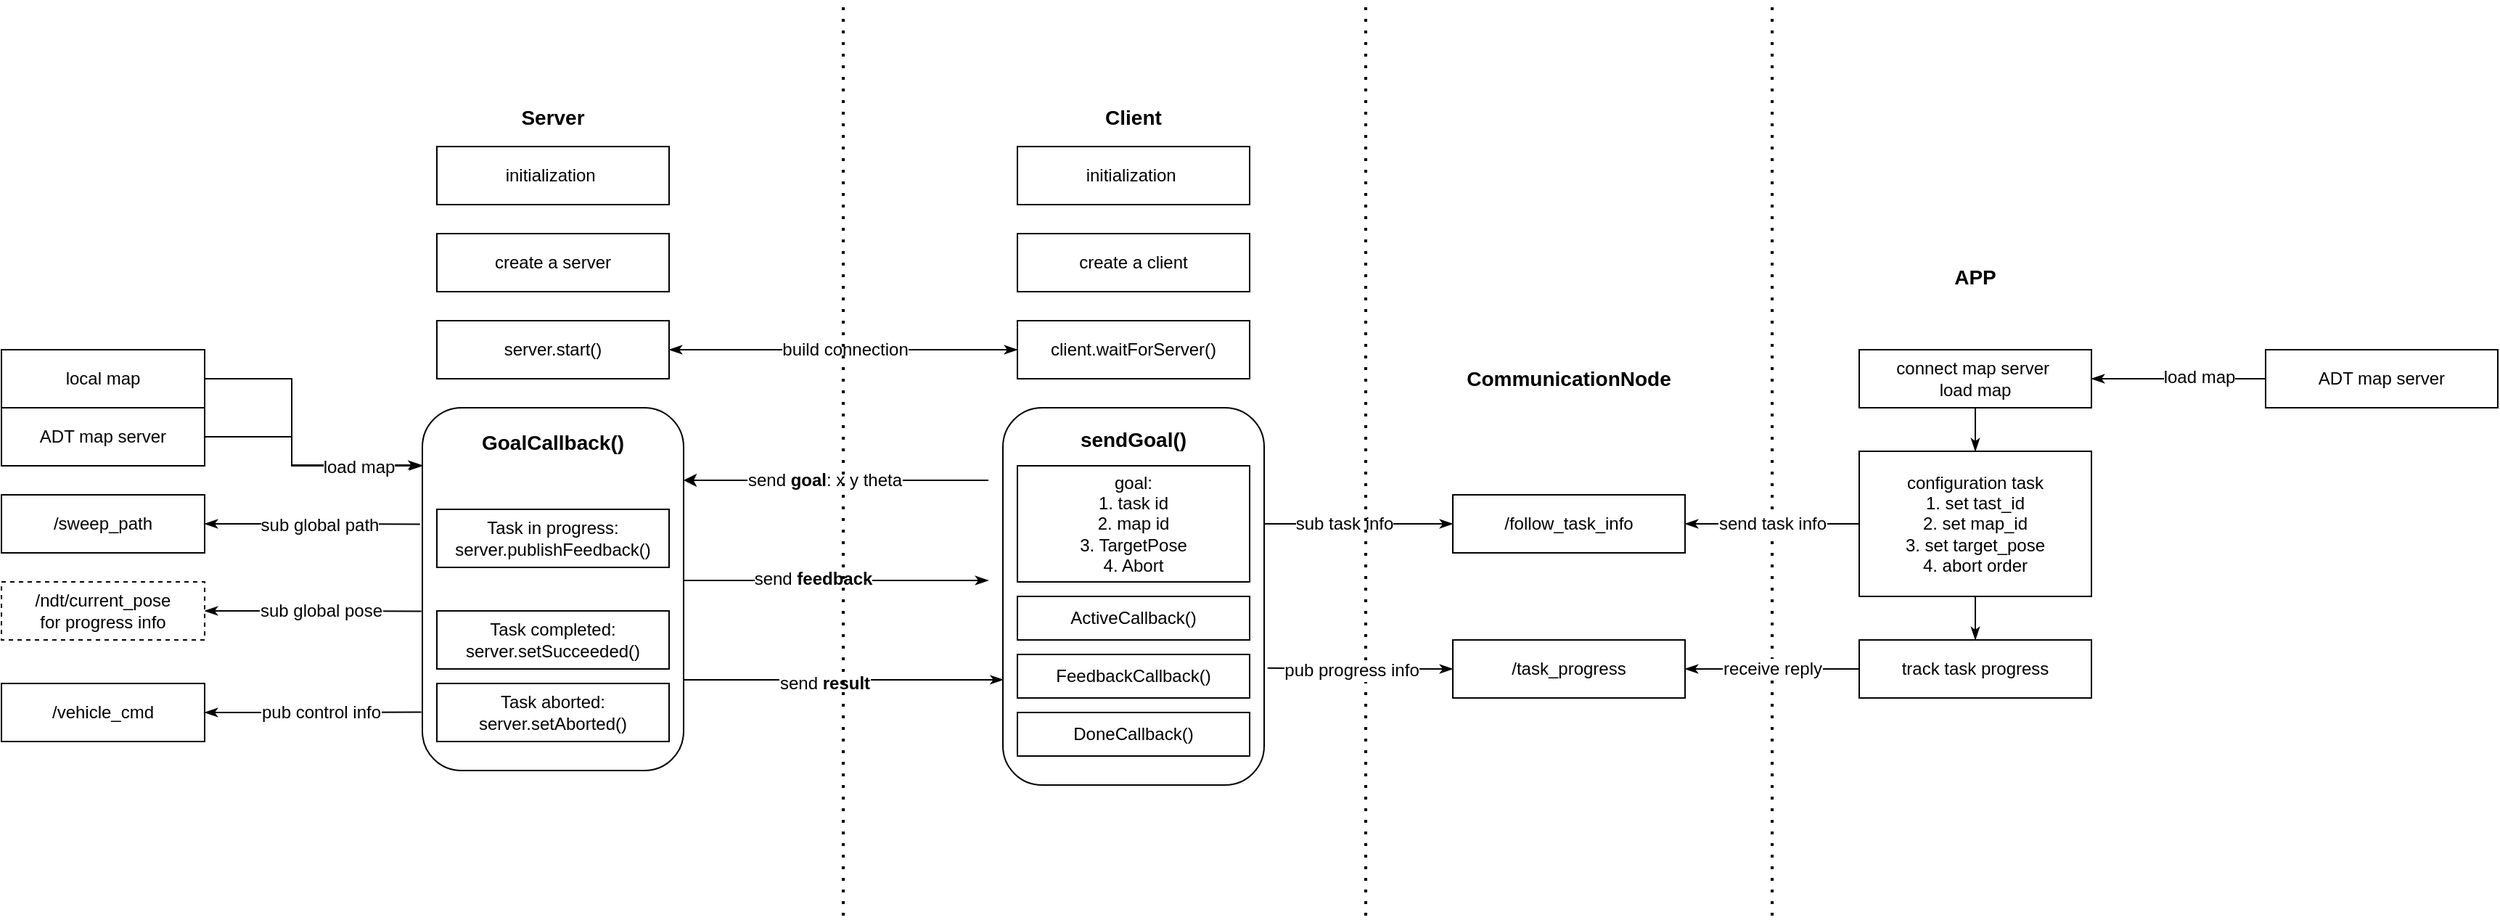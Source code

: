 <mxfile version="14.7.3" type="github">
  <diagram id="2YkALZLfMIR4Kuwv7n4X" name="Page-1">
    <mxGraphModel dx="1390" dy="1020" grid="1" gridSize="10" guides="1" tooltips="1" connect="1" arrows="1" fold="1" page="0" pageScale="1" pageWidth="827" pageHeight="1169" math="0" shadow="0">
      <root>
        <mxCell id="0" />
        <mxCell id="1" parent="0" />
        <mxCell id="9j_dZQjuh-3zN6oxzRRZ-53" value="&lt;div&gt;&lt;b style=&quot;font-size: 14px&quot;&gt;sendGoal()&lt;/b&gt;&lt;/div&gt;&lt;div&gt;&lt;b style=&quot;font-size: 14px&quot;&gt;&lt;br&gt;&lt;/b&gt;&lt;/div&gt;&lt;div&gt;&lt;b style=&quot;font-size: 14px&quot;&gt;&lt;br&gt;&lt;/b&gt;&lt;/div&gt;&lt;div&gt;&lt;b style=&quot;font-size: 14px&quot;&gt;&lt;br&gt;&lt;/b&gt;&lt;/div&gt;&lt;div&gt;&lt;b style=&quot;font-size: 14px&quot;&gt;&lt;br&gt;&lt;/b&gt;&lt;/div&gt;&lt;div&gt;&lt;b style=&quot;font-size: 14px&quot;&gt;&lt;br&gt;&lt;/b&gt;&lt;/div&gt;&lt;div&gt;&lt;b style=&quot;font-size: 14px&quot;&gt;&lt;br&gt;&lt;/b&gt;&lt;/div&gt;&lt;div&gt;&lt;b style=&quot;font-size: 14px&quot;&gt;&lt;br&gt;&lt;/b&gt;&lt;/div&gt;&lt;div&gt;&lt;b style=&quot;font-size: 14px&quot;&gt;&lt;br&gt;&lt;/b&gt;&lt;/div&gt;&lt;div&gt;&lt;b style=&quot;font-size: 14px&quot;&gt;&lt;br&gt;&lt;/b&gt;&lt;/div&gt;&lt;div&gt;&lt;b style=&quot;font-size: 14px&quot;&gt;&lt;br&gt;&lt;/b&gt;&lt;/div&gt;&lt;div&gt;&lt;b style=&quot;font-size: 14px&quot;&gt;&lt;br&gt;&lt;/b&gt;&lt;/div&gt;&lt;div&gt;&lt;b style=&quot;font-size: 14px&quot;&gt;&lt;br&gt;&lt;/b&gt;&lt;/div&gt;&lt;div&gt;&lt;br&gt;&lt;/div&gt;" style="rounded=1;whiteSpace=wrap;html=1;fontSize=12;align=center;" vertex="1" parent="1">
          <mxGeometry x="390" y="280" width="180" height="260" as="geometry" />
        </mxCell>
        <mxCell id="9j_dZQjuh-3zN6oxzRRZ-54" style="edgeStyle=orthogonalEdgeStyle;rounded=0;orthogonalLoop=1;jettySize=auto;html=1;exitX=1;exitY=0.75;exitDx=0;exitDy=0;entryX=0.002;entryY=0.721;entryDx=0;entryDy=0;entryPerimeter=0;fontSize=12;startArrow=none;startFill=0;endArrow=classicThin;endFill=1;" edge="1" parent="1" source="9j_dZQjuh-3zN6oxzRRZ-51" target="9j_dZQjuh-3zN6oxzRRZ-53">
          <mxGeometry relative="1" as="geometry" />
        </mxCell>
        <mxCell id="9j_dZQjuh-3zN6oxzRRZ-55" value="send &lt;b&gt;result&lt;/b&gt;" style="edgeLabel;html=1;align=center;verticalAlign=middle;resizable=0;points=[];fontSize=12;" vertex="1" connectable="0" parent="9j_dZQjuh-3zN6oxzRRZ-54">
          <mxGeometry x="-0.122" y="-2" relative="1" as="geometry">
            <mxPoint as="offset" />
          </mxGeometry>
        </mxCell>
        <mxCell id="9j_dZQjuh-3zN6oxzRRZ-51" value="&lt;font style=&quot;font-size: 14px&quot;&gt;&lt;b&gt;GoalCallback()&lt;br&gt;&lt;br&gt;&lt;br&gt;&lt;br&gt;&lt;br&gt;&lt;br&gt;&lt;br&gt;&lt;br&gt;&lt;br&gt;&lt;br&gt;&lt;br&gt;&lt;br&gt;&lt;br&gt;&lt;/b&gt;&lt;/font&gt;" style="rounded=1;whiteSpace=wrap;html=1;fontSize=12;" vertex="1" parent="1">
          <mxGeometry x="-10" y="280" width="180" height="250" as="geometry" />
        </mxCell>
        <mxCell id="9j_dZQjuh-3zN6oxzRRZ-5" value="&lt;font style=&quot;font-size: 14px&quot;&gt;&lt;b&gt;Server&lt;/b&gt;&lt;/font&gt;" style="text;html=1;strokeColor=none;fillColor=none;align=center;verticalAlign=middle;whiteSpace=wrap;rounded=0;" vertex="1" parent="1">
          <mxGeometry y="60" width="160" height="40" as="geometry" />
        </mxCell>
        <mxCell id="9j_dZQjuh-3zN6oxzRRZ-6" value="&lt;font style=&quot;font-size: 14px&quot;&gt;&lt;b&gt;Client&lt;/b&gt;&lt;/font&gt;" style="text;html=1;strokeColor=none;fillColor=none;align=center;verticalAlign=middle;whiteSpace=wrap;rounded=0;" vertex="1" parent="1">
          <mxGeometry x="400" y="60" width="160" height="40" as="geometry" />
        </mxCell>
        <mxCell id="9j_dZQjuh-3zN6oxzRRZ-25" value="" style="endArrow=classic;html=1;" edge="1" parent="1">
          <mxGeometry width="50" height="50" relative="1" as="geometry">
            <mxPoint x="380" y="330" as="sourcePoint" />
            <mxPoint x="170" y="330" as="targetPoint" />
          </mxGeometry>
        </mxCell>
        <mxCell id="9j_dZQjuh-3zN6oxzRRZ-26" value="send &lt;b&gt;goal&lt;/b&gt;: x y theta" style="edgeLabel;html=1;align=center;verticalAlign=middle;resizable=0;points=[];fontSize=12;" vertex="1" connectable="0" parent="9j_dZQjuh-3zN6oxzRRZ-25">
          <mxGeometry x="-0.305" relative="1" as="geometry">
            <mxPoint x="-40" as="offset" />
          </mxGeometry>
        </mxCell>
        <mxCell id="9j_dZQjuh-3zN6oxzRRZ-28" value="initialization&amp;nbsp;" style="rounded=0;whiteSpace=wrap;html=1;" vertex="1" parent="1">
          <mxGeometry x="400" y="100" width="160" height="40" as="geometry" />
        </mxCell>
        <mxCell id="9j_dZQjuh-3zN6oxzRRZ-29" value="create a client" style="rounded=0;whiteSpace=wrap;html=1;" vertex="1" parent="1">
          <mxGeometry x="400" y="160" width="160" height="40" as="geometry" />
        </mxCell>
        <mxCell id="9j_dZQjuh-3zN6oxzRRZ-30" value="client.waitForServer()" style="rounded=0;whiteSpace=wrap;html=1;" vertex="1" parent="1">
          <mxGeometry x="400" y="220" width="160" height="40" as="geometry" />
        </mxCell>
        <mxCell id="9j_dZQjuh-3zN6oxzRRZ-31" value="initialization&amp;nbsp;" style="rounded=0;whiteSpace=wrap;html=1;" vertex="1" parent="1">
          <mxGeometry y="100" width="160" height="40" as="geometry" />
        </mxCell>
        <mxCell id="9j_dZQjuh-3zN6oxzRRZ-32" value="create a server" style="rounded=0;whiteSpace=wrap;html=1;" vertex="1" parent="1">
          <mxGeometry y="160" width="160" height="40" as="geometry" />
        </mxCell>
        <mxCell id="9j_dZQjuh-3zN6oxzRRZ-34" style="edgeStyle=orthogonalEdgeStyle;rounded=0;orthogonalLoop=1;jettySize=auto;html=1;exitX=1;exitY=0.5;exitDx=0;exitDy=0;entryX=0;entryY=0.5;entryDx=0;entryDy=0;startArrow=classicThin;startFill=1;endArrow=classicThin;endFill=1;" edge="1" parent="1" source="9j_dZQjuh-3zN6oxzRRZ-33" target="9j_dZQjuh-3zN6oxzRRZ-30">
          <mxGeometry relative="1" as="geometry" />
        </mxCell>
        <mxCell id="9j_dZQjuh-3zN6oxzRRZ-37" value="build connection" style="edgeLabel;html=1;align=center;verticalAlign=middle;resizable=0;points=[];fontSize=12;" vertex="1" connectable="0" parent="9j_dZQjuh-3zN6oxzRRZ-34">
          <mxGeometry x="0.087" y="-2" relative="1" as="geometry">
            <mxPoint x="-10" y="-2" as="offset" />
          </mxGeometry>
        </mxCell>
        <mxCell id="9j_dZQjuh-3zN6oxzRRZ-33" value="server.start()" style="rounded=0;whiteSpace=wrap;html=1;" vertex="1" parent="1">
          <mxGeometry y="220" width="160" height="40" as="geometry" />
        </mxCell>
        <mxCell id="9j_dZQjuh-3zN6oxzRRZ-39" style="edgeStyle=orthogonalEdgeStyle;rounded=0;orthogonalLoop=1;jettySize=auto;html=1;exitX=0;exitY=0.5;exitDx=0;exitDy=0;startArrow=classicThin;startFill=1;endArrow=none;endFill=0;" edge="1" parent="1" source="9j_dZQjuh-3zN6oxzRRZ-38">
          <mxGeometry relative="1" as="geometry">
            <mxPoint x="570" y="330" as="targetPoint" />
            <Array as="points">
              <mxPoint x="700" y="360" />
              <mxPoint x="570" y="360" />
            </Array>
          </mxGeometry>
        </mxCell>
        <mxCell id="9j_dZQjuh-3zN6oxzRRZ-40" value="sub task info" style="edgeLabel;html=1;align=center;verticalAlign=middle;resizable=0;points=[];fontSize=12;" vertex="1" connectable="0" parent="9j_dZQjuh-3zN6oxzRRZ-39">
          <mxGeometry x="-0.207" y="3" relative="1" as="geometry">
            <mxPoint x="-12" y="-3" as="offset" />
          </mxGeometry>
        </mxCell>
        <mxCell id="9j_dZQjuh-3zN6oxzRRZ-38" value="/follow_task_info" style="rounded=0;whiteSpace=wrap;html=1;" vertex="1" parent="1">
          <mxGeometry x="700" y="340" width="160" height="40" as="geometry" />
        </mxCell>
        <mxCell id="9j_dZQjuh-3zN6oxzRRZ-43" value="goal:&lt;br&gt;1. task id&lt;br&gt;2. map id&lt;br&gt;3. TargetPose&lt;br&gt;4. Abort" style="rounded=0;whiteSpace=wrap;html=1;" vertex="1" parent="1">
          <mxGeometry x="400" y="320" width="160" height="80" as="geometry" />
        </mxCell>
        <mxCell id="9j_dZQjuh-3zN6oxzRRZ-46" style="edgeStyle=orthogonalEdgeStyle;rounded=0;orthogonalLoop=1;jettySize=auto;html=1;startArrow=none;startFill=0;endArrow=classicThin;endFill=1;" edge="1" parent="1">
          <mxGeometry relative="1" as="geometry">
            <mxPoint x="170" y="399" as="sourcePoint" />
            <mxPoint x="380" y="399" as="targetPoint" />
          </mxGeometry>
        </mxCell>
        <mxCell id="9j_dZQjuh-3zN6oxzRRZ-50" value="send &lt;b&gt;feedback&lt;/b&gt;" style="edgeLabel;html=1;align=center;verticalAlign=middle;resizable=0;points=[];fontSize=12;" vertex="1" connectable="0" parent="9j_dZQjuh-3zN6oxzRRZ-46">
          <mxGeometry x="-0.155" y="1" relative="1" as="geometry">
            <mxPoint as="offset" />
          </mxGeometry>
        </mxCell>
        <mxCell id="9j_dZQjuh-3zN6oxzRRZ-45" value="Task in progress:&lt;br&gt;server.publishFeedback()" style="rounded=0;whiteSpace=wrap;html=1;" vertex="1" parent="1">
          <mxGeometry y="350" width="160" height="40" as="geometry" />
        </mxCell>
        <mxCell id="9j_dZQjuh-3zN6oxzRRZ-47" value="Task completed:&lt;br&gt;server.setSucceeded()" style="rounded=0;whiteSpace=wrap;html=1;" vertex="1" parent="1">
          <mxGeometry y="420" width="160" height="40" as="geometry" />
        </mxCell>
        <mxCell id="9j_dZQjuh-3zN6oxzRRZ-48" value="Task aborted:&lt;br&gt;server.setAborted()" style="rounded=0;whiteSpace=wrap;html=1;" vertex="1" parent="1">
          <mxGeometry y="470" width="160" height="40" as="geometry" />
        </mxCell>
        <mxCell id="9j_dZQjuh-3zN6oxzRRZ-56" value="FeedbackCallback()" style="rounded=0;whiteSpace=wrap;html=1;" vertex="1" parent="1">
          <mxGeometry x="400" y="450" width="160" height="30" as="geometry" />
        </mxCell>
        <mxCell id="9j_dZQjuh-3zN6oxzRRZ-57" value="ActiveCallback()" style="rounded=0;whiteSpace=wrap;html=1;" vertex="1" parent="1">
          <mxGeometry x="400" y="410" width="160" height="30" as="geometry" />
        </mxCell>
        <mxCell id="9j_dZQjuh-3zN6oxzRRZ-58" value="DoneCallback()" style="rounded=0;whiteSpace=wrap;html=1;" vertex="1" parent="1">
          <mxGeometry x="400" y="490" width="160" height="30" as="geometry" />
        </mxCell>
        <mxCell id="9j_dZQjuh-3zN6oxzRRZ-59" value="" style="endArrow=none;dashed=1;html=1;dashPattern=1 3;strokeWidth=2;fontSize=12;" edge="1" parent="1">
          <mxGeometry width="50" height="50" relative="1" as="geometry">
            <mxPoint x="280" y="630" as="sourcePoint" />
            <mxPoint x="280" as="targetPoint" />
          </mxGeometry>
        </mxCell>
        <mxCell id="9j_dZQjuh-3zN6oxzRRZ-65" style="edgeStyle=orthogonalEdgeStyle;rounded=0;orthogonalLoop=1;jettySize=auto;html=1;exitX=1;exitY=0.5;exitDx=0;exitDy=0;entryX=-0.009;entryY=0.321;entryDx=0;entryDy=0;entryPerimeter=0;fontSize=12;startArrow=classicThin;startFill=1;endArrow=none;endFill=0;" edge="1" parent="1" source="9j_dZQjuh-3zN6oxzRRZ-63" target="9j_dZQjuh-3zN6oxzRRZ-51">
          <mxGeometry relative="1" as="geometry" />
        </mxCell>
        <mxCell id="9j_dZQjuh-3zN6oxzRRZ-66" value="sub global path" style="edgeLabel;html=1;align=center;verticalAlign=middle;resizable=0;points=[];fontSize=12;" vertex="1" connectable="0" parent="9j_dZQjuh-3zN6oxzRRZ-65">
          <mxGeometry x="0.192" y="1" relative="1" as="geometry">
            <mxPoint x="-9" y="1" as="offset" />
          </mxGeometry>
        </mxCell>
        <mxCell id="9j_dZQjuh-3zN6oxzRRZ-63" value="/sweep_path" style="rounded=0;whiteSpace=wrap;html=1;" vertex="1" parent="1">
          <mxGeometry x="-300" y="340" width="140" height="40" as="geometry" />
        </mxCell>
        <mxCell id="9j_dZQjuh-3zN6oxzRRZ-67" style="edgeStyle=orthogonalEdgeStyle;rounded=0;orthogonalLoop=1;jettySize=auto;html=1;exitX=1;exitY=0.5;exitDx=0;exitDy=0;entryX=-0.004;entryY=0.561;entryDx=0;entryDy=0;entryPerimeter=0;fontSize=12;startArrow=classicThin;startFill=1;endArrow=none;endFill=0;" edge="1" parent="1" source="9j_dZQjuh-3zN6oxzRRZ-64" target="9j_dZQjuh-3zN6oxzRRZ-51">
          <mxGeometry relative="1" as="geometry" />
        </mxCell>
        <mxCell id="9j_dZQjuh-3zN6oxzRRZ-68" value="sub global pose" style="edgeLabel;html=1;align=center;verticalAlign=middle;resizable=0;points=[];fontSize=12;" vertex="1" connectable="0" parent="9j_dZQjuh-3zN6oxzRRZ-67">
          <mxGeometry x="-0.342" y="1" relative="1" as="geometry">
            <mxPoint x="31" y="1" as="offset" />
          </mxGeometry>
        </mxCell>
        <mxCell id="9j_dZQjuh-3zN6oxzRRZ-64" value="/ndt/current_pose&lt;br&gt;for progress info" style="rounded=0;whiteSpace=wrap;html=1;dashed=1;" vertex="1" parent="1">
          <mxGeometry x="-300" y="400" width="140" height="40" as="geometry" />
        </mxCell>
        <mxCell id="9j_dZQjuh-3zN6oxzRRZ-71" style="edgeStyle=orthogonalEdgeStyle;rounded=0;orthogonalLoop=1;jettySize=auto;html=1;exitX=1;exitY=0.5;exitDx=0;exitDy=0;entryX=-0.004;entryY=0.839;entryDx=0;entryDy=0;entryPerimeter=0;fontSize=12;startArrow=classicThin;startFill=1;endArrow=none;endFill=0;" edge="1" parent="1" source="9j_dZQjuh-3zN6oxzRRZ-70" target="9j_dZQjuh-3zN6oxzRRZ-51">
          <mxGeometry relative="1" as="geometry" />
        </mxCell>
        <mxCell id="9j_dZQjuh-3zN6oxzRRZ-72" value="pub control info" style="edgeLabel;html=1;align=center;verticalAlign=middle;resizable=0;points=[];fontSize=12;" vertex="1" connectable="0" parent="9j_dZQjuh-3zN6oxzRRZ-71">
          <mxGeometry x="-0.315" relative="1" as="geometry">
            <mxPoint x="29" as="offset" />
          </mxGeometry>
        </mxCell>
        <mxCell id="9j_dZQjuh-3zN6oxzRRZ-70" value="/vehicle_cmd" style="rounded=0;whiteSpace=wrap;html=1;" vertex="1" parent="1">
          <mxGeometry x="-300" y="470" width="140" height="40" as="geometry" />
        </mxCell>
        <mxCell id="9j_dZQjuh-3zN6oxzRRZ-73" value="" style="endArrow=none;dashed=1;html=1;dashPattern=1 3;strokeWidth=2;fontSize=12;" edge="1" parent="1">
          <mxGeometry width="50" height="50" relative="1" as="geometry">
            <mxPoint x="640" y="630" as="sourcePoint" />
            <mxPoint x="640" as="targetPoint" />
          </mxGeometry>
        </mxCell>
        <mxCell id="9j_dZQjuh-3zN6oxzRRZ-74" value="" style="endArrow=none;dashed=1;html=1;dashPattern=1 3;strokeWidth=2;fontSize=12;" edge="1" parent="1">
          <mxGeometry width="50" height="50" relative="1" as="geometry">
            <mxPoint x="920" y="630" as="sourcePoint" />
            <mxPoint x="920" as="targetPoint" />
          </mxGeometry>
        </mxCell>
        <mxCell id="9j_dZQjuh-3zN6oxzRRZ-75" value="&lt;font style=&quot;font-size: 14px&quot;&gt;&lt;b&gt;CommunicationNode&lt;/b&gt;&lt;/font&gt;" style="text;html=1;strokeColor=none;fillColor=none;align=center;verticalAlign=middle;whiteSpace=wrap;rounded=0;" vertex="1" parent="1">
          <mxGeometry x="700" y="240" width="160" height="40" as="geometry" />
        </mxCell>
        <mxCell id="9j_dZQjuh-3zN6oxzRRZ-76" value="&lt;font style=&quot;font-size: 14px&quot;&gt;&lt;b&gt;APP&lt;/b&gt;&lt;/font&gt;" style="text;html=1;strokeColor=none;fillColor=none;align=center;verticalAlign=middle;whiteSpace=wrap;rounded=0;" vertex="1" parent="1">
          <mxGeometry x="980" y="170" width="160" height="40" as="geometry" />
        </mxCell>
        <mxCell id="9j_dZQjuh-3zN6oxzRRZ-79" style="edgeStyle=orthogonalEdgeStyle;rounded=0;orthogonalLoop=1;jettySize=auto;html=1;exitX=0;exitY=0.5;exitDx=0;exitDy=0;entryX=1;entryY=0.5;entryDx=0;entryDy=0;fontSize=12;startArrow=none;startFill=0;endArrow=classicThin;endFill=1;" edge="1" parent="1" source="9j_dZQjuh-3zN6oxzRRZ-78">
          <mxGeometry relative="1" as="geometry">
            <mxPoint x="1140" y="260" as="targetPoint" />
          </mxGeometry>
        </mxCell>
        <mxCell id="9j_dZQjuh-3zN6oxzRRZ-80" value="load map" style="edgeLabel;html=1;align=center;verticalAlign=middle;resizable=0;points=[];fontSize=12;" vertex="1" connectable="0" parent="9j_dZQjuh-3zN6oxzRRZ-79">
          <mxGeometry x="-0.24" y="-1" relative="1" as="geometry">
            <mxPoint as="offset" />
          </mxGeometry>
        </mxCell>
        <mxCell id="9j_dZQjuh-3zN6oxzRRZ-78" value="ADT map server" style="rounded=0;whiteSpace=wrap;html=1;" vertex="1" parent="1">
          <mxGeometry x="1260" y="240" width="160" height="40" as="geometry" />
        </mxCell>
        <mxCell id="9j_dZQjuh-3zN6oxzRRZ-84" style="edgeStyle=orthogonalEdgeStyle;rounded=0;orthogonalLoop=1;jettySize=auto;html=1;exitX=0;exitY=0.5;exitDx=0;exitDy=0;entryX=1;entryY=0.5;entryDx=0;entryDy=0;fontSize=12;startArrow=none;startFill=0;endArrow=classicThin;endFill=1;" edge="1" parent="1" source="9j_dZQjuh-3zN6oxzRRZ-81" target="9j_dZQjuh-3zN6oxzRRZ-38">
          <mxGeometry relative="1" as="geometry" />
        </mxCell>
        <mxCell id="9j_dZQjuh-3zN6oxzRRZ-87" value="send task info" style="edgeLabel;html=1;align=center;verticalAlign=middle;resizable=0;points=[];fontSize=12;" vertex="1" connectable="0" parent="9j_dZQjuh-3zN6oxzRRZ-84">
          <mxGeometry x="0.233" y="1" relative="1" as="geometry">
            <mxPoint x="14" y="-1" as="offset" />
          </mxGeometry>
        </mxCell>
        <mxCell id="9j_dZQjuh-3zN6oxzRRZ-95" style="edgeStyle=orthogonalEdgeStyle;rounded=0;orthogonalLoop=1;jettySize=auto;html=1;exitX=0.5;exitY=1;exitDx=0;exitDy=0;entryX=0.5;entryY=0;entryDx=0;entryDy=0;fontSize=12;startArrow=none;startFill=0;endArrow=classicThin;endFill=1;" edge="1" parent="1" source="9j_dZQjuh-3zN6oxzRRZ-81" target="9j_dZQjuh-3zN6oxzRRZ-92">
          <mxGeometry relative="1" as="geometry" />
        </mxCell>
        <mxCell id="9j_dZQjuh-3zN6oxzRRZ-81" value="configuration task&lt;br&gt;1. set tast_id&lt;br&gt;2. set map_id&lt;br&gt;3. set target_pose&lt;br&gt;4. abort order" style="rounded=0;whiteSpace=wrap;html=1;" vertex="1" parent="1">
          <mxGeometry x="980" y="310" width="160" height="100" as="geometry" />
        </mxCell>
        <mxCell id="9j_dZQjuh-3zN6oxzRRZ-83" style="edgeStyle=orthogonalEdgeStyle;rounded=0;orthogonalLoop=1;jettySize=auto;html=1;exitX=0.5;exitY=1;exitDx=0;exitDy=0;entryX=0.5;entryY=0;entryDx=0;entryDy=0;fontSize=12;startArrow=none;startFill=0;endArrow=classicThin;endFill=1;" edge="1" parent="1" source="9j_dZQjuh-3zN6oxzRRZ-82" target="9j_dZQjuh-3zN6oxzRRZ-81">
          <mxGeometry relative="1" as="geometry" />
        </mxCell>
        <mxCell id="9j_dZQjuh-3zN6oxzRRZ-82" value="connect map server&amp;nbsp;&lt;br&gt;load map" style="rounded=0;whiteSpace=wrap;html=1;" vertex="1" parent="1">
          <mxGeometry x="980" y="240" width="160" height="40" as="geometry" />
        </mxCell>
        <mxCell id="9j_dZQjuh-3zN6oxzRRZ-90" style="edgeStyle=orthogonalEdgeStyle;rounded=0;orthogonalLoop=1;jettySize=auto;html=1;exitX=0;exitY=0.5;exitDx=0;exitDy=0;entryX=1.013;entryY=0.69;entryDx=0;entryDy=0;entryPerimeter=0;fontSize=12;startArrow=classicThin;startFill=1;endArrow=none;endFill=0;" edge="1" parent="1" source="9j_dZQjuh-3zN6oxzRRZ-89" target="9j_dZQjuh-3zN6oxzRRZ-53">
          <mxGeometry relative="1" as="geometry" />
        </mxCell>
        <mxCell id="9j_dZQjuh-3zN6oxzRRZ-91" value="pub progress info" style="edgeLabel;html=1;align=center;verticalAlign=middle;resizable=0;points=[];fontSize=12;" vertex="1" connectable="0" parent="9j_dZQjuh-3zN6oxzRRZ-90">
          <mxGeometry x="0.282" relative="1" as="geometry">
            <mxPoint x="11" y="1" as="offset" />
          </mxGeometry>
        </mxCell>
        <mxCell id="9j_dZQjuh-3zN6oxzRRZ-93" style="edgeStyle=orthogonalEdgeStyle;rounded=0;orthogonalLoop=1;jettySize=auto;html=1;exitX=1;exitY=0.5;exitDx=0;exitDy=0;entryX=0;entryY=0.5;entryDx=0;entryDy=0;fontSize=12;startArrow=classicThin;startFill=1;endArrow=none;endFill=0;" edge="1" parent="1" source="9j_dZQjuh-3zN6oxzRRZ-89" target="9j_dZQjuh-3zN6oxzRRZ-92">
          <mxGeometry relative="1" as="geometry" />
        </mxCell>
        <mxCell id="9j_dZQjuh-3zN6oxzRRZ-94" value="receive reply" style="edgeLabel;html=1;align=center;verticalAlign=middle;resizable=0;points=[];fontSize=12;" vertex="1" connectable="0" parent="9j_dZQjuh-3zN6oxzRRZ-93">
          <mxGeometry x="-0.307" y="1" relative="1" as="geometry">
            <mxPoint x="18" y="1" as="offset" />
          </mxGeometry>
        </mxCell>
        <mxCell id="9j_dZQjuh-3zN6oxzRRZ-89" value="/task_progress" style="rounded=0;whiteSpace=wrap;html=1;" vertex="1" parent="1">
          <mxGeometry x="700" y="440" width="160" height="40" as="geometry" />
        </mxCell>
        <mxCell id="9j_dZQjuh-3zN6oxzRRZ-92" value="track task progress" style="rounded=0;whiteSpace=wrap;html=1;" vertex="1" parent="1">
          <mxGeometry x="980" y="440" width="160" height="40" as="geometry" />
        </mxCell>
        <mxCell id="9j_dZQjuh-3zN6oxzRRZ-99" style="edgeStyle=orthogonalEdgeStyle;rounded=0;orthogonalLoop=1;jettySize=auto;html=1;exitX=1;exitY=0.5;exitDx=0;exitDy=0;fontSize=12;startArrow=none;startFill=0;endArrow=classicThin;endFill=1;" edge="1" parent="1" source="9j_dZQjuh-3zN6oxzRRZ-96">
          <mxGeometry relative="1" as="geometry">
            <mxPoint x="-10" y="320" as="targetPoint" />
            <Array as="points">
              <mxPoint x="-100" y="300" />
              <mxPoint x="-100" y="320" />
            </Array>
          </mxGeometry>
        </mxCell>
        <mxCell id="9j_dZQjuh-3zN6oxzRRZ-96" value="ADT map server" style="rounded=0;whiteSpace=wrap;html=1;" vertex="1" parent="1">
          <mxGeometry x="-300" y="280" width="140" height="40" as="geometry" />
        </mxCell>
        <mxCell id="9j_dZQjuh-3zN6oxzRRZ-98" style="edgeStyle=orthogonalEdgeStyle;rounded=0;orthogonalLoop=1;jettySize=auto;html=1;exitX=1;exitY=0.5;exitDx=0;exitDy=0;entryX=-0.004;entryY=0.158;entryDx=0;entryDy=0;entryPerimeter=0;fontSize=12;startArrow=none;startFill=0;endArrow=classicThin;endFill=1;" edge="1" parent="1" source="9j_dZQjuh-3zN6oxzRRZ-97" target="9j_dZQjuh-3zN6oxzRRZ-51">
          <mxGeometry relative="1" as="geometry">
            <Array as="points">
              <mxPoint x="-100" y="260" />
              <mxPoint x="-100" y="320" />
            </Array>
          </mxGeometry>
        </mxCell>
        <mxCell id="9j_dZQjuh-3zN6oxzRRZ-100" value="load map" style="edgeLabel;html=1;align=center;verticalAlign=middle;resizable=0;points=[];fontSize=12;" vertex="1" connectable="0" parent="9j_dZQjuh-3zN6oxzRRZ-98">
          <mxGeometry x="0.461" y="2" relative="1" as="geometry">
            <mxPoint x="13" y="3" as="offset" />
          </mxGeometry>
        </mxCell>
        <mxCell id="9j_dZQjuh-3zN6oxzRRZ-97" value="local map" style="rounded=0;whiteSpace=wrap;html=1;" vertex="1" parent="1">
          <mxGeometry x="-300" y="240" width="140" height="40" as="geometry" />
        </mxCell>
      </root>
    </mxGraphModel>
  </diagram>
</mxfile>
